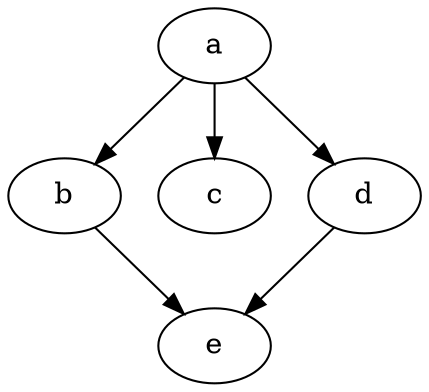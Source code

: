 digraph diomira {
  a [label="a"]
  b [label="b"]
  c [label="c"]
  d [label="d"]
  e [label="e"]
  a -> c [dir=forward,label=""]
  a -> d [dir=forward,label=""]
  a -> b [dir=forward,label=""]
  d -> e [dir=forward,label=""]
  b -> e [dir=forward,label=""]
}